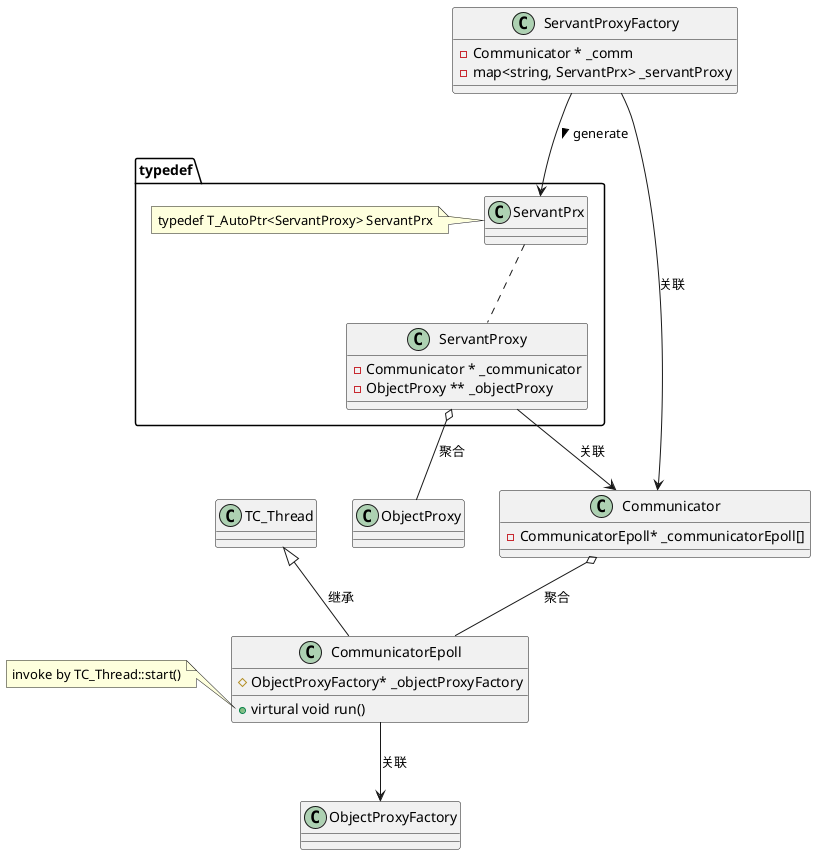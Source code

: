 @startuml

package typedef {
class ServantPrx
note left
    typedef T_AutoPtr<ServantProxy> ServantPrx
end note
class ServantProxy {
    -Communicator * _communicator
    -ObjectProxy ** _objectProxy

}
}

class ServantProxyFactory {
    -Communicator * _comm
    -map<string, ServantPrx> _servantProxy
}

class Communicator {
    -CommunicatorEpoll* _communicatorEpoll[]
}

class CommunicatorEpoll {
    #ObjectProxyFactory* _objectProxyFactory
    +virtural void run()
}

class ObjectProxyFactory {

}

note left of CommunicatorEpoll::run()
    invoke by TC_Thread::start()
end note

ServantProxyFactory --> ServantPrx : generate >
ServantProxyFactory -->  Communicator : 关联
ServantPrx .. ServantProxy 

ServantProxy  -->  Communicator : 关联
ServantProxy  o-- ObjectProxy : 聚合

TC_Thread <|-- CommunicatorEpoll : 继承
Communicator o--  CommunicatorEpoll : 聚合
CommunicatorEpoll --> ObjectProxyFactory : 关联
@enduml
